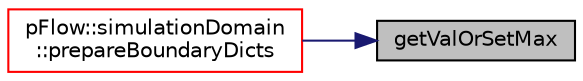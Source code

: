 digraph "getValOrSetMax"
{
 // LATEX_PDF_SIZE
  edge [fontname="Helvetica",fontsize="10",labelfontname="Helvetica",labelfontsize="10"];
  node [fontname="Helvetica",fontsize="10",shape=record];
  rankdir="RL";
  Node1 [label="getValOrSetMax",height=0.2,width=0.4,color="black", fillcolor="grey75", style="filled", fontcolor="black",tooltip="get the value of data entry anf return max(setMaxVal, value) if not found, set the value to setMaxVal"];
  Node1 -> Node2 [dir="back",color="midnightblue",fontsize="10",style="solid",fontname="Helvetica"];
  Node2 [label="pFlow::simulationDomain\l::prepareBoundaryDicts",height=0.2,width=0.4,color="red", fillcolor="white", style="filled",URL="$classpFlow_1_1simulationDomain.html#a7480d19ee76243cda932bdbc4acedb7e",tooltip=" "];
}
